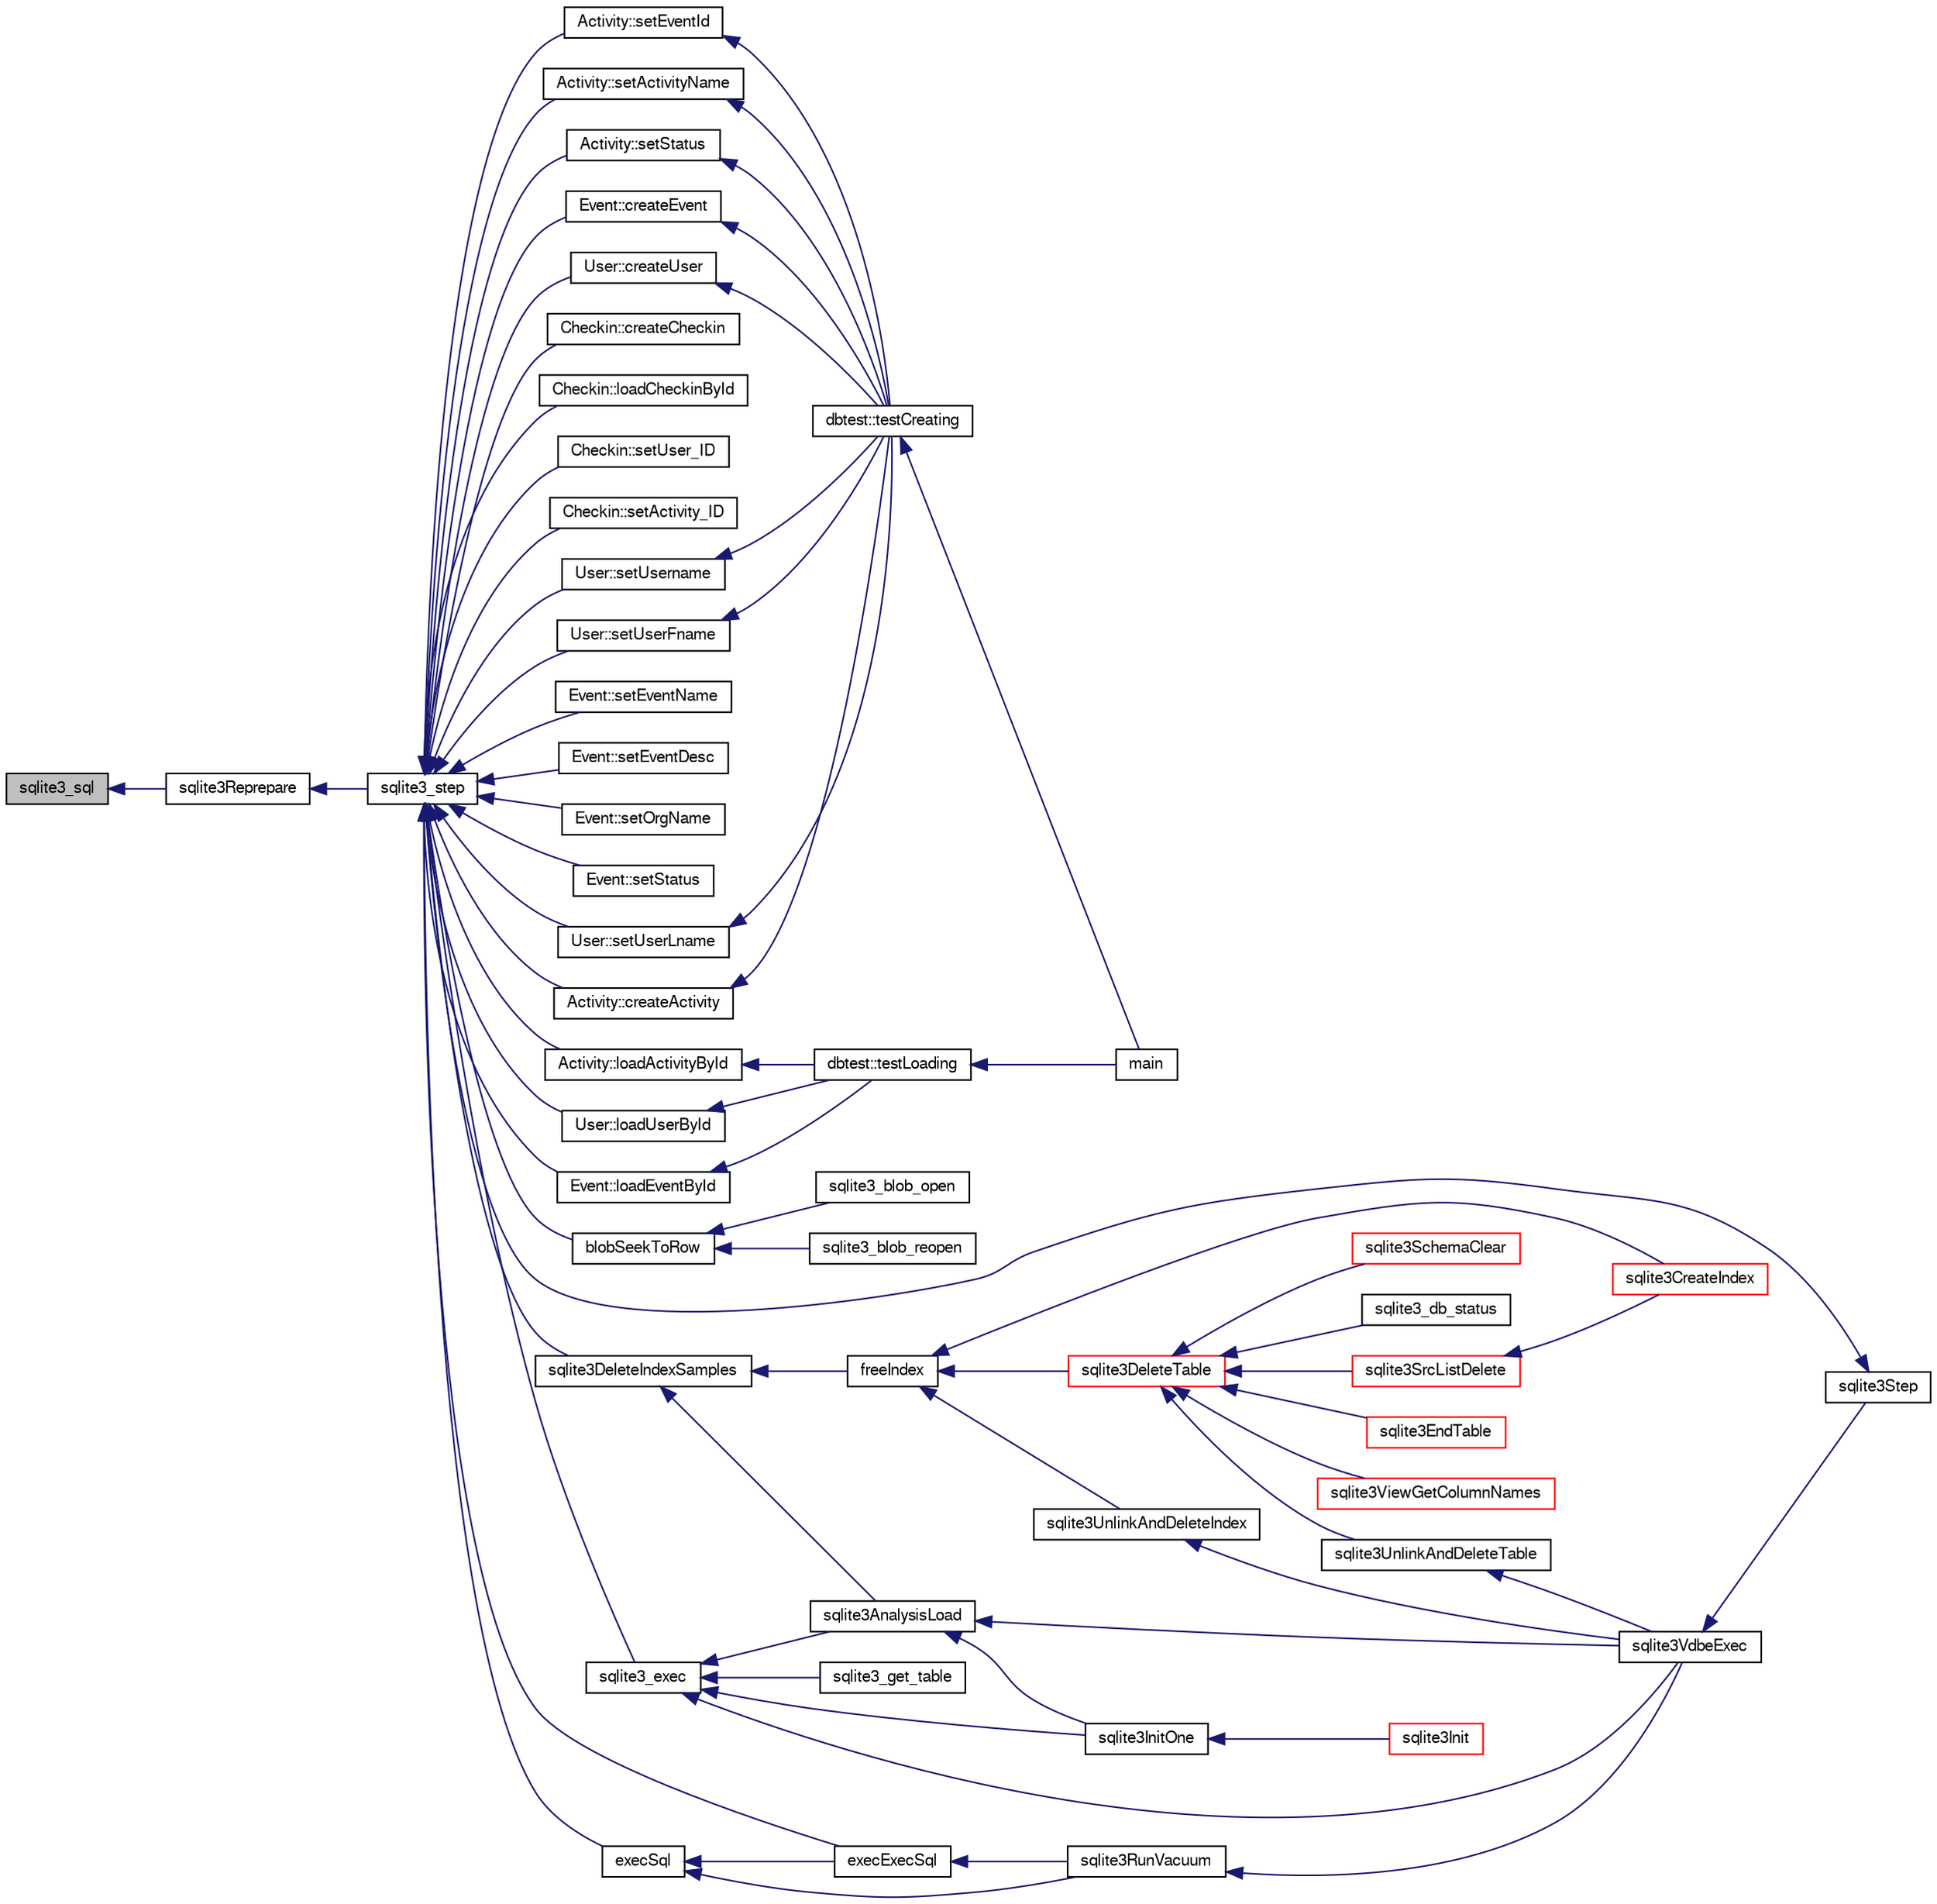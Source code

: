 digraph "sqlite3_sql"
{
  edge [fontname="FreeSans",fontsize="10",labelfontname="FreeSans",labelfontsize="10"];
  node [fontname="FreeSans",fontsize="10",shape=record];
  rankdir="LR";
  Node385137 [label="sqlite3_sql",height=0.2,width=0.4,color="black", fillcolor="grey75", style="filled", fontcolor="black"];
  Node385137 -> Node385138 [dir="back",color="midnightblue",fontsize="10",style="solid",fontname="FreeSans"];
  Node385138 [label="sqlite3Reprepare",height=0.2,width=0.4,color="black", fillcolor="white", style="filled",URL="$sqlite3_8c.html#a7e2f7299cc947d07e782f6ac561fa937"];
  Node385138 -> Node385139 [dir="back",color="midnightblue",fontsize="10",style="solid",fontname="FreeSans"];
  Node385139 [label="sqlite3_step",height=0.2,width=0.4,color="black", fillcolor="white", style="filled",URL="$sqlite3_8h.html#ac1e491ce36b7471eb28387f7d3c74334"];
  Node385139 -> Node385140 [dir="back",color="midnightblue",fontsize="10",style="solid",fontname="FreeSans"];
  Node385140 [label="Activity::createActivity",height=0.2,width=0.4,color="black", fillcolor="white", style="filled",URL="$classActivity.html#a813cc5e52c14ab49b39014c134e3425b"];
  Node385140 -> Node385141 [dir="back",color="midnightblue",fontsize="10",style="solid",fontname="FreeSans"];
  Node385141 [label="dbtest::testCreating",height=0.2,width=0.4,color="black", fillcolor="white", style="filled",URL="$classdbtest.html#a8193e88a7df657069c8a6bd09c8243b7"];
  Node385141 -> Node385142 [dir="back",color="midnightblue",fontsize="10",style="solid",fontname="FreeSans"];
  Node385142 [label="main",height=0.2,width=0.4,color="black", fillcolor="white", style="filled",URL="$test_8cpp.html#ae66f6b31b5ad750f1fe042a706a4e3d4"];
  Node385139 -> Node385143 [dir="back",color="midnightblue",fontsize="10",style="solid",fontname="FreeSans"];
  Node385143 [label="Activity::loadActivityById",height=0.2,width=0.4,color="black", fillcolor="white", style="filled",URL="$classActivity.html#abe4ffb4f08a47212ebf9013259d9e7fd"];
  Node385143 -> Node385144 [dir="back",color="midnightblue",fontsize="10",style="solid",fontname="FreeSans"];
  Node385144 [label="dbtest::testLoading",height=0.2,width=0.4,color="black", fillcolor="white", style="filled",URL="$classdbtest.html#a6f98d82a2c8e2b9040848763504ddae1"];
  Node385144 -> Node385142 [dir="back",color="midnightblue",fontsize="10",style="solid",fontname="FreeSans"];
  Node385139 -> Node385145 [dir="back",color="midnightblue",fontsize="10",style="solid",fontname="FreeSans"];
  Node385145 [label="Activity::setEventId",height=0.2,width=0.4,color="black", fillcolor="white", style="filled",URL="$classActivity.html#adb1d0fd0d08f473e068f0a4086bfa9ca"];
  Node385145 -> Node385141 [dir="back",color="midnightblue",fontsize="10",style="solid",fontname="FreeSans"];
  Node385139 -> Node385146 [dir="back",color="midnightblue",fontsize="10",style="solid",fontname="FreeSans"];
  Node385146 [label="Activity::setActivityName",height=0.2,width=0.4,color="black", fillcolor="white", style="filled",URL="$classActivity.html#a62dc3737b33915a36086f9dd26d16a81"];
  Node385146 -> Node385141 [dir="back",color="midnightblue",fontsize="10",style="solid",fontname="FreeSans"];
  Node385139 -> Node385147 [dir="back",color="midnightblue",fontsize="10",style="solid",fontname="FreeSans"];
  Node385147 [label="Activity::setStatus",height=0.2,width=0.4,color="black", fillcolor="white", style="filled",URL="$classActivity.html#af618135a7738f4d2a7ee147a8ef912ea"];
  Node385147 -> Node385141 [dir="back",color="midnightblue",fontsize="10",style="solid",fontname="FreeSans"];
  Node385139 -> Node385148 [dir="back",color="midnightblue",fontsize="10",style="solid",fontname="FreeSans"];
  Node385148 [label="Checkin::createCheckin",height=0.2,width=0.4,color="black", fillcolor="white", style="filled",URL="$classCheckin.html#a4e40acdf7fff0e607f6de4f24f3a163c"];
  Node385139 -> Node385149 [dir="back",color="midnightblue",fontsize="10",style="solid",fontname="FreeSans"];
  Node385149 [label="Checkin::loadCheckinById",height=0.2,width=0.4,color="black", fillcolor="white", style="filled",URL="$classCheckin.html#a3461f70ea6c68475225f2a07f78a21e0"];
  Node385139 -> Node385150 [dir="back",color="midnightblue",fontsize="10",style="solid",fontname="FreeSans"];
  Node385150 [label="Checkin::setUser_ID",height=0.2,width=0.4,color="black", fillcolor="white", style="filled",URL="$classCheckin.html#a76ab640f4f912876dbebf183db5359c6"];
  Node385139 -> Node385151 [dir="back",color="midnightblue",fontsize="10",style="solid",fontname="FreeSans"];
  Node385151 [label="Checkin::setActivity_ID",height=0.2,width=0.4,color="black", fillcolor="white", style="filled",URL="$classCheckin.html#ab2ff3ec2604ec73a42af25874a00b232"];
  Node385139 -> Node385152 [dir="back",color="midnightblue",fontsize="10",style="solid",fontname="FreeSans"];
  Node385152 [label="Event::createEvent",height=0.2,width=0.4,color="black", fillcolor="white", style="filled",URL="$classEvent.html#a77adb9f4a46ffb32c2d931f0691f5903"];
  Node385152 -> Node385141 [dir="back",color="midnightblue",fontsize="10",style="solid",fontname="FreeSans"];
  Node385139 -> Node385153 [dir="back",color="midnightblue",fontsize="10",style="solid",fontname="FreeSans"];
  Node385153 [label="Event::loadEventById",height=0.2,width=0.4,color="black", fillcolor="white", style="filled",URL="$classEvent.html#afa66cea33f722dbeecb69cc98fdea055"];
  Node385153 -> Node385144 [dir="back",color="midnightblue",fontsize="10",style="solid",fontname="FreeSans"];
  Node385139 -> Node385154 [dir="back",color="midnightblue",fontsize="10",style="solid",fontname="FreeSans"];
  Node385154 [label="Event::setEventName",height=0.2,width=0.4,color="black", fillcolor="white", style="filled",URL="$classEvent.html#a10596b6ca077df05184e30d62b08729d"];
  Node385139 -> Node385155 [dir="back",color="midnightblue",fontsize="10",style="solid",fontname="FreeSans"];
  Node385155 [label="Event::setEventDesc",height=0.2,width=0.4,color="black", fillcolor="white", style="filled",URL="$classEvent.html#ae36b8377dcae792f1c5c4726024c981b"];
  Node385139 -> Node385156 [dir="back",color="midnightblue",fontsize="10",style="solid",fontname="FreeSans"];
  Node385156 [label="Event::setOrgName",height=0.2,width=0.4,color="black", fillcolor="white", style="filled",URL="$classEvent.html#a19aac0f776bd764563a54977656cf680"];
  Node385139 -> Node385157 [dir="back",color="midnightblue",fontsize="10",style="solid",fontname="FreeSans"];
  Node385157 [label="Event::setStatus",height=0.2,width=0.4,color="black", fillcolor="white", style="filled",URL="$classEvent.html#ab0a6b9285af0f4172eb841e2b80f8972"];
  Node385139 -> Node385158 [dir="back",color="midnightblue",fontsize="10",style="solid",fontname="FreeSans"];
  Node385158 [label="blobSeekToRow",height=0.2,width=0.4,color="black", fillcolor="white", style="filled",URL="$sqlite3_8c.html#afff57e13332b98c8a44a7cebe38962ab"];
  Node385158 -> Node385159 [dir="back",color="midnightblue",fontsize="10",style="solid",fontname="FreeSans"];
  Node385159 [label="sqlite3_blob_open",height=0.2,width=0.4,color="black", fillcolor="white", style="filled",URL="$sqlite3_8h.html#adb8ad839a5bdd62a43785132bc7dd518"];
  Node385158 -> Node385160 [dir="back",color="midnightblue",fontsize="10",style="solid",fontname="FreeSans"];
  Node385160 [label="sqlite3_blob_reopen",height=0.2,width=0.4,color="black", fillcolor="white", style="filled",URL="$sqlite3_8h.html#abc77c24fdc0150138490359a94360f7e"];
  Node385139 -> Node385161 [dir="back",color="midnightblue",fontsize="10",style="solid",fontname="FreeSans"];
  Node385161 [label="sqlite3DeleteIndexSamples",height=0.2,width=0.4,color="black", fillcolor="white", style="filled",URL="$sqlite3_8c.html#aaeda0302fbf61397ec009f65bed047ef"];
  Node385161 -> Node385162 [dir="back",color="midnightblue",fontsize="10",style="solid",fontname="FreeSans"];
  Node385162 [label="sqlite3AnalysisLoad",height=0.2,width=0.4,color="black", fillcolor="white", style="filled",URL="$sqlite3_8c.html#a48a2301c27e1d3d68708b9b8761b5a01"];
  Node385162 -> Node385163 [dir="back",color="midnightblue",fontsize="10",style="solid",fontname="FreeSans"];
  Node385163 [label="sqlite3VdbeExec",height=0.2,width=0.4,color="black", fillcolor="white", style="filled",URL="$sqlite3_8c.html#a8ce40a614bdc56719c4d642b1e4dfb21"];
  Node385163 -> Node385164 [dir="back",color="midnightblue",fontsize="10",style="solid",fontname="FreeSans"];
  Node385164 [label="sqlite3Step",height=0.2,width=0.4,color="black", fillcolor="white", style="filled",URL="$sqlite3_8c.html#a3f2872e873e2758a4beedad1d5113554"];
  Node385164 -> Node385139 [dir="back",color="midnightblue",fontsize="10",style="solid",fontname="FreeSans"];
  Node385162 -> Node385165 [dir="back",color="midnightblue",fontsize="10",style="solid",fontname="FreeSans"];
  Node385165 [label="sqlite3InitOne",height=0.2,width=0.4,color="black", fillcolor="white", style="filled",URL="$sqlite3_8c.html#ac4318b25df65269906b0379251fe9b85"];
  Node385165 -> Node385166 [dir="back",color="midnightblue",fontsize="10",style="solid",fontname="FreeSans"];
  Node385166 [label="sqlite3Init",height=0.2,width=0.4,color="red", fillcolor="white", style="filled",URL="$sqlite3_8c.html#aed74e3dc765631a833f522f425ff5a48"];
  Node385161 -> Node385266 [dir="back",color="midnightblue",fontsize="10",style="solid",fontname="FreeSans"];
  Node385266 [label="freeIndex",height=0.2,width=0.4,color="black", fillcolor="white", style="filled",URL="$sqlite3_8c.html#a00907c99c18d5bcb9d0b38c077146c31"];
  Node385266 -> Node385267 [dir="back",color="midnightblue",fontsize="10",style="solid",fontname="FreeSans"];
  Node385267 [label="sqlite3UnlinkAndDeleteIndex",height=0.2,width=0.4,color="black", fillcolor="white", style="filled",URL="$sqlite3_8c.html#a889f2dcb438c56db37a6d61e9f25e244"];
  Node385267 -> Node385163 [dir="back",color="midnightblue",fontsize="10",style="solid",fontname="FreeSans"];
  Node385266 -> Node385268 [dir="back",color="midnightblue",fontsize="10",style="solid",fontname="FreeSans"];
  Node385268 [label="sqlite3DeleteTable",height=0.2,width=0.4,color="red", fillcolor="white", style="filled",URL="$sqlite3_8c.html#a7fd3d507375a381a3807f92735318973"];
  Node385268 -> Node385269 [dir="back",color="midnightblue",fontsize="10",style="solid",fontname="FreeSans"];
  Node385269 [label="sqlite3_db_status",height=0.2,width=0.4,color="black", fillcolor="white", style="filled",URL="$sqlite3_8h.html#ab64e8333313ee2e44116842711818940"];
  Node385268 -> Node385270 [dir="back",color="midnightblue",fontsize="10",style="solid",fontname="FreeSans"];
  Node385270 [label="sqlite3UnlinkAndDeleteTable",height=0.2,width=0.4,color="black", fillcolor="white", style="filled",URL="$sqlite3_8c.html#a9733677716a49de464f86fff164e9a1b"];
  Node385270 -> Node385163 [dir="back",color="midnightblue",fontsize="10",style="solid",fontname="FreeSans"];
  Node385268 -> Node385181 [dir="back",color="midnightblue",fontsize="10",style="solid",fontname="FreeSans"];
  Node385181 [label="sqlite3EndTable",height=0.2,width=0.4,color="red", fillcolor="white", style="filled",URL="$sqlite3_8c.html#a7b5f2c66c0f0b6f819d970ca389768b0"];
  Node385268 -> Node385216 [dir="back",color="midnightblue",fontsize="10",style="solid",fontname="FreeSans"];
  Node385216 [label="sqlite3ViewGetColumnNames",height=0.2,width=0.4,color="red", fillcolor="white", style="filled",URL="$sqlite3_8c.html#aebc7cd8d9e2bd174ae0a60363d3f6ce8"];
  Node385268 -> Node385271 [dir="back",color="midnightblue",fontsize="10",style="solid",fontname="FreeSans"];
  Node385271 [label="sqlite3SrcListDelete",height=0.2,width=0.4,color="red", fillcolor="white", style="filled",URL="$sqlite3_8c.html#acc250a3e5e7fd8889a16a9f28e3e7312"];
  Node385271 -> Node385178 [dir="back",color="midnightblue",fontsize="10",style="solid",fontname="FreeSans"];
  Node385178 [label="sqlite3CreateIndex",height=0.2,width=0.4,color="red", fillcolor="white", style="filled",URL="$sqlite3_8c.html#a8dbe5e590ab6c58a8c45f34f7c81e825"];
  Node385268 -> Node385347 [dir="back",color="midnightblue",fontsize="10",style="solid",fontname="FreeSans"];
  Node385347 [label="sqlite3SchemaClear",height=0.2,width=0.4,color="red", fillcolor="white", style="filled",URL="$sqlite3_8c.html#a927c603430267e42c56ab38ca221322a"];
  Node385266 -> Node385178 [dir="back",color="midnightblue",fontsize="10",style="solid",fontname="FreeSans"];
  Node385139 -> Node385331 [dir="back",color="midnightblue",fontsize="10",style="solid",fontname="FreeSans"];
  Node385331 [label="sqlite3_exec",height=0.2,width=0.4,color="black", fillcolor="white", style="filled",URL="$sqlite3_8h.html#a97487ec8150e0bcc8fa392ab8f0e24db"];
  Node385331 -> Node385163 [dir="back",color="midnightblue",fontsize="10",style="solid",fontname="FreeSans"];
  Node385331 -> Node385162 [dir="back",color="midnightblue",fontsize="10",style="solid",fontname="FreeSans"];
  Node385331 -> Node385165 [dir="back",color="midnightblue",fontsize="10",style="solid",fontname="FreeSans"];
  Node385331 -> Node385332 [dir="back",color="midnightblue",fontsize="10",style="solid",fontname="FreeSans"];
  Node385332 [label="sqlite3_get_table",height=0.2,width=0.4,color="black", fillcolor="white", style="filled",URL="$sqlite3_8h.html#a5effeac4e12df57beaa35c5be1f61579"];
  Node385139 -> Node385322 [dir="back",color="midnightblue",fontsize="10",style="solid",fontname="FreeSans"];
  Node385322 [label="execSql",height=0.2,width=0.4,color="black", fillcolor="white", style="filled",URL="$sqlite3_8c.html#a7d16651b98a110662f4c265eff0246cb"];
  Node385322 -> Node385323 [dir="back",color="midnightblue",fontsize="10",style="solid",fontname="FreeSans"];
  Node385323 [label="execExecSql",height=0.2,width=0.4,color="black", fillcolor="white", style="filled",URL="$sqlite3_8c.html#ac1be09a6c047f21133d16378d301e0d4"];
  Node385323 -> Node385324 [dir="back",color="midnightblue",fontsize="10",style="solid",fontname="FreeSans"];
  Node385324 [label="sqlite3RunVacuum",height=0.2,width=0.4,color="black", fillcolor="white", style="filled",URL="$sqlite3_8c.html#a5e83ddc7b3e7e8e79ad5d1fc92de1d2f"];
  Node385324 -> Node385163 [dir="back",color="midnightblue",fontsize="10",style="solid",fontname="FreeSans"];
  Node385322 -> Node385324 [dir="back",color="midnightblue",fontsize="10",style="solid",fontname="FreeSans"];
  Node385139 -> Node385323 [dir="back",color="midnightblue",fontsize="10",style="solid",fontname="FreeSans"];
  Node385139 -> Node385325 [dir="back",color="midnightblue",fontsize="10",style="solid",fontname="FreeSans"];
  Node385325 [label="User::createUser",height=0.2,width=0.4,color="black", fillcolor="white", style="filled",URL="$classUser.html#a22ed673939e8cc0a136130b809bba513"];
  Node385325 -> Node385141 [dir="back",color="midnightblue",fontsize="10",style="solid",fontname="FreeSans"];
  Node385139 -> Node385326 [dir="back",color="midnightblue",fontsize="10",style="solid",fontname="FreeSans"];
  Node385326 [label="User::loadUserById",height=0.2,width=0.4,color="black", fillcolor="white", style="filled",URL="$classUser.html#a863377665b7fb83c5547dcf9727f5092"];
  Node385326 -> Node385144 [dir="back",color="midnightblue",fontsize="10",style="solid",fontname="FreeSans"];
  Node385139 -> Node385327 [dir="back",color="midnightblue",fontsize="10",style="solid",fontname="FreeSans"];
  Node385327 [label="User::setUsername",height=0.2,width=0.4,color="black", fillcolor="white", style="filled",URL="$classUser.html#aa0497022a136cb78de785b0a39ae60b1"];
  Node385327 -> Node385141 [dir="back",color="midnightblue",fontsize="10",style="solid",fontname="FreeSans"];
  Node385139 -> Node385328 [dir="back",color="midnightblue",fontsize="10",style="solid",fontname="FreeSans"];
  Node385328 [label="User::setUserFname",height=0.2,width=0.4,color="black", fillcolor="white", style="filled",URL="$classUser.html#a72657eb55cd0ca437b4841a43f19912f"];
  Node385328 -> Node385141 [dir="back",color="midnightblue",fontsize="10",style="solid",fontname="FreeSans"];
  Node385139 -> Node385329 [dir="back",color="midnightblue",fontsize="10",style="solid",fontname="FreeSans"];
  Node385329 [label="User::setUserLname",height=0.2,width=0.4,color="black", fillcolor="white", style="filled",URL="$classUser.html#aa25973387e5afe1aa6f60dd6545e33b5"];
  Node385329 -> Node385141 [dir="back",color="midnightblue",fontsize="10",style="solid",fontname="FreeSans"];
}
